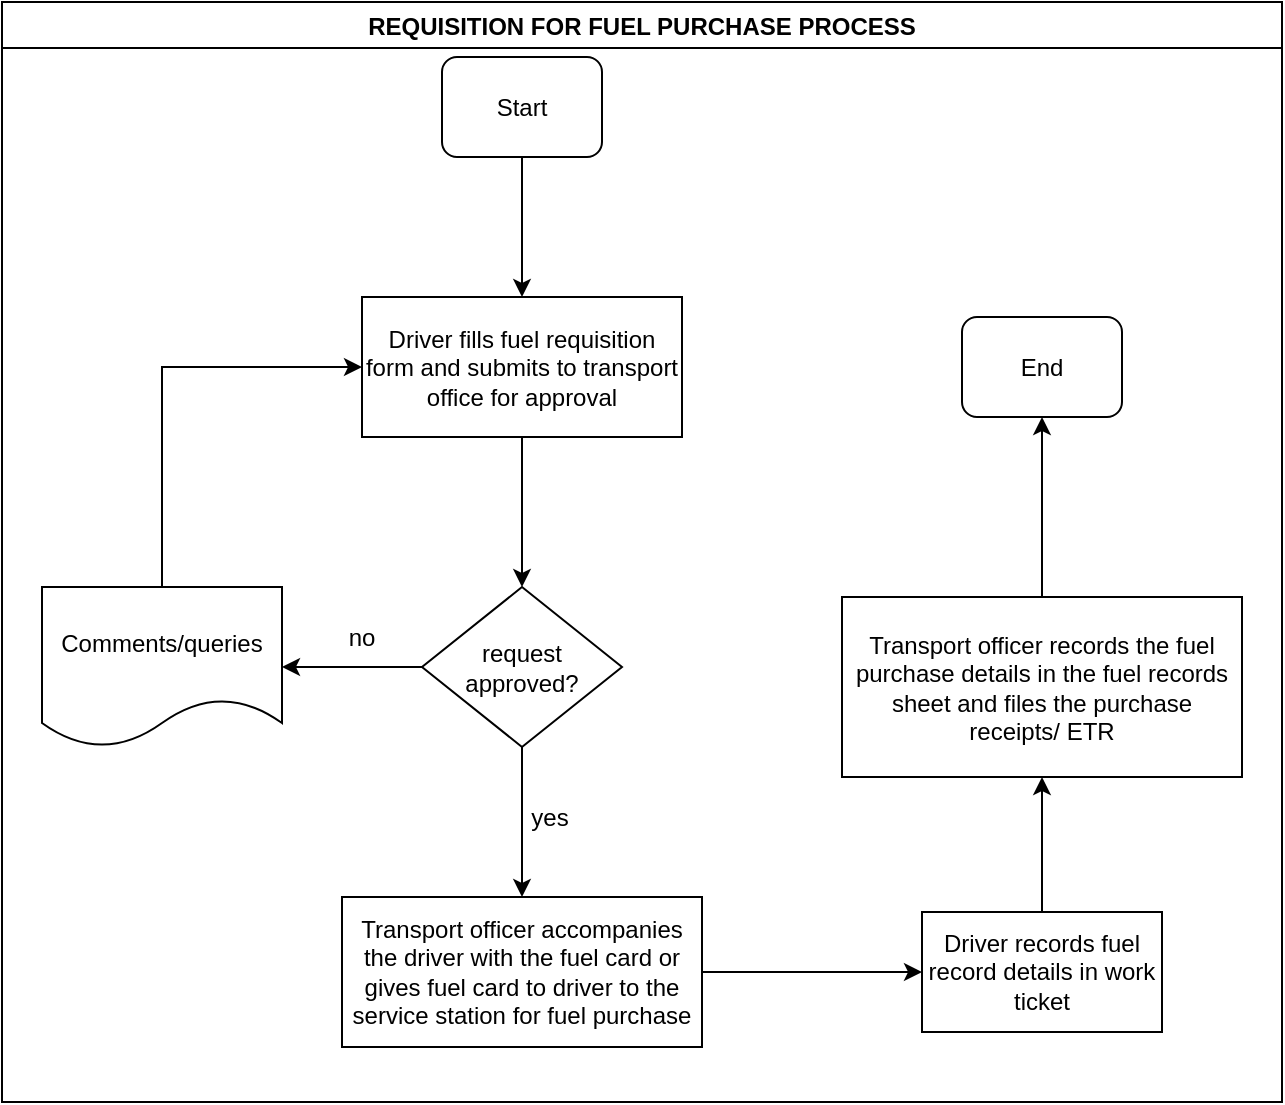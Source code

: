<mxfile version="14.2.2" type="github">
  <diagram id="HjueNVx1Rq4gOvmppDra" name="Page-1">
    <mxGraphModel dx="1038" dy="547" grid="1" gridSize="10" guides="1" tooltips="1" connect="1" arrows="1" fold="1" page="1" pageScale="1" pageWidth="1169" pageHeight="827" math="0" shadow="0">
      <root>
        <mxCell id="0" />
        <mxCell id="1" parent="0" />
        <mxCell id="Sg_SU1YEE00XjIpQfV8W-1" value="REQUISITION FOR FUEL PURCHASE PROCESS" style="swimlane;" parent="1" vertex="1">
          <mxGeometry x="10" y="10" width="640" height="550" as="geometry" />
        </mxCell>
        <mxCell id="Sg_SU1YEE00XjIpQfV8W-2" value="Start" style="rounded=1;whiteSpace=wrap;html=1;" parent="Sg_SU1YEE00XjIpQfV8W-1" vertex="1">
          <mxGeometry x="220" y="27.5" width="80" height="50" as="geometry" />
        </mxCell>
        <mxCell id="Sg_SU1YEE00XjIpQfV8W-5" value="Driver fills fuel requisition form and submits to transport office for approval" style="rounded=0;whiteSpace=wrap;html=1;" parent="Sg_SU1YEE00XjIpQfV8W-1" vertex="1">
          <mxGeometry x="180" y="147.5" width="160" height="70" as="geometry" />
        </mxCell>
        <mxCell id="Sg_SU1YEE00XjIpQfV8W-4" value="" style="edgeStyle=orthogonalEdgeStyle;rounded=0;orthogonalLoop=1;jettySize=auto;html=1;entryX=0.5;entryY=0;entryDx=0;entryDy=0;" parent="Sg_SU1YEE00XjIpQfV8W-1" source="Sg_SU1YEE00XjIpQfV8W-2" target="Sg_SU1YEE00XjIpQfV8W-5" edge="1">
          <mxGeometry relative="1" as="geometry">
            <mxPoint x="260" y="152.5" as="targetPoint" />
            <Array as="points" />
          </mxGeometry>
        </mxCell>
        <mxCell id="Sg_SU1YEE00XjIpQfV8W-12" value="no" style="text;html=1;strokeColor=none;fillColor=none;align=center;verticalAlign=middle;whiteSpace=wrap;rounded=0;" parent="Sg_SU1YEE00XjIpQfV8W-1" vertex="1">
          <mxGeometry x="160" y="307.5" width="40" height="20" as="geometry" />
        </mxCell>
        <mxCell id="Sg_SU1YEE00XjIpQfV8W-20" value="Transport officer records the fuel purchase details in the fuel records sheet and files the purchase receipts/ ETR" style="whiteSpace=wrap;html=1;rounded=0;" parent="Sg_SU1YEE00XjIpQfV8W-1" vertex="1">
          <mxGeometry x="420" y="297.5" width="200" height="90" as="geometry" />
        </mxCell>
        <mxCell id="Sg_SU1YEE00XjIpQfV8W-24" value="End" style="rounded=1;whiteSpace=wrap;html=1;" parent="Sg_SU1YEE00XjIpQfV8W-1" vertex="1">
          <mxGeometry x="480" y="157.5" width="80" height="50" as="geometry" />
        </mxCell>
        <mxCell id="Sg_SU1YEE00XjIpQfV8W-23" value="" style="edgeStyle=orthogonalEdgeStyle;rounded=0;orthogonalLoop=1;jettySize=auto;html=1;entryX=0.5;entryY=1;entryDx=0;entryDy=0;" parent="Sg_SU1YEE00XjIpQfV8W-1" source="Sg_SU1YEE00XjIpQfV8W-20" target="Sg_SU1YEE00XjIpQfV8W-24" edge="1">
          <mxGeometry relative="1" as="geometry">
            <mxPoint x="520" y="202.5" as="targetPoint" />
          </mxGeometry>
        </mxCell>
        <mxCell id="Sg_SU1YEE00XjIpQfV8W-9" value="" style="edgeStyle=orthogonalEdgeStyle;rounded=0;orthogonalLoop=1;jettySize=auto;html=1;" parent="1" source="Sg_SU1YEE00XjIpQfV8W-6" target="Sg_SU1YEE00XjIpQfV8W-8" edge="1">
          <mxGeometry relative="1" as="geometry" />
        </mxCell>
        <mxCell id="Sg_SU1YEE00XjIpQfV8W-14" value="" style="edgeStyle=orthogonalEdgeStyle;rounded=0;orthogonalLoop=1;jettySize=auto;html=1;" parent="1" source="Sg_SU1YEE00XjIpQfV8W-6" target="Sg_SU1YEE00XjIpQfV8W-13" edge="1">
          <mxGeometry relative="1" as="geometry" />
        </mxCell>
        <mxCell id="Sg_SU1YEE00XjIpQfV8W-6" value="request approved?" style="rhombus;whiteSpace=wrap;html=1;rounded=0;" parent="1" vertex="1">
          <mxGeometry x="220" y="302.5" width="100" height="80" as="geometry" />
        </mxCell>
        <mxCell id="Sg_SU1YEE00XjIpQfV8W-7" value="" style="edgeStyle=orthogonalEdgeStyle;rounded=0;orthogonalLoop=1;jettySize=auto;html=1;" parent="1" source="Sg_SU1YEE00XjIpQfV8W-5" target="Sg_SU1YEE00XjIpQfV8W-6" edge="1">
          <mxGeometry relative="1" as="geometry" />
        </mxCell>
        <mxCell id="Sg_SU1YEE00XjIpQfV8W-11" value="" style="edgeStyle=orthogonalEdgeStyle;rounded=0;orthogonalLoop=1;jettySize=auto;html=1;entryX=0;entryY=0.5;entryDx=0;entryDy=0;" parent="1" source="Sg_SU1YEE00XjIpQfV8W-8" target="Sg_SU1YEE00XjIpQfV8W-5" edge="1">
          <mxGeometry relative="1" as="geometry">
            <mxPoint x="90" y="222.5" as="targetPoint" />
            <Array as="points">
              <mxPoint x="90" y="192.5" />
            </Array>
          </mxGeometry>
        </mxCell>
        <mxCell id="Sg_SU1YEE00XjIpQfV8W-8" value="Comments/queries" style="shape=document;whiteSpace=wrap;html=1;boundedLbl=1;rounded=0;" parent="1" vertex="1">
          <mxGeometry x="30" y="302.5" width="120" height="80" as="geometry" />
        </mxCell>
        <mxCell id="Sg_SU1YEE00XjIpQfV8W-19" value="" style="edgeStyle=orthogonalEdgeStyle;rounded=0;orthogonalLoop=1;jettySize=auto;html=1;" parent="1" source="Sg_SU1YEE00XjIpQfV8W-13" target="Sg_SU1YEE00XjIpQfV8W-18" edge="1">
          <mxGeometry relative="1" as="geometry" />
        </mxCell>
        <mxCell id="Sg_SU1YEE00XjIpQfV8W-13" value="Transport officer accompanies the driver with the fuel card or gives fuel card to driver to the service station for fuel purchase" style="whiteSpace=wrap;html=1;rounded=0;" parent="1" vertex="1">
          <mxGeometry x="180" y="457.5" width="180" height="75" as="geometry" />
        </mxCell>
        <mxCell id="Sg_SU1YEE00XjIpQfV8W-15" value="yes" style="text;html=1;strokeColor=none;fillColor=none;align=center;verticalAlign=middle;whiteSpace=wrap;rounded=0;" parent="1" vertex="1">
          <mxGeometry x="264" y="407.5" width="40" height="20" as="geometry" />
        </mxCell>
        <mxCell id="Sg_SU1YEE00XjIpQfV8W-21" value="" style="edgeStyle=orthogonalEdgeStyle;rounded=0;orthogonalLoop=1;jettySize=auto;html=1;" parent="1" source="Sg_SU1YEE00XjIpQfV8W-18" target="Sg_SU1YEE00XjIpQfV8W-20" edge="1">
          <mxGeometry relative="1" as="geometry" />
        </mxCell>
        <mxCell id="Sg_SU1YEE00XjIpQfV8W-18" value="Driver records fuel record details in work ticket" style="whiteSpace=wrap;html=1;rounded=0;" parent="1" vertex="1">
          <mxGeometry x="470" y="465" width="120" height="60" as="geometry" />
        </mxCell>
      </root>
    </mxGraphModel>
  </diagram>
</mxfile>
